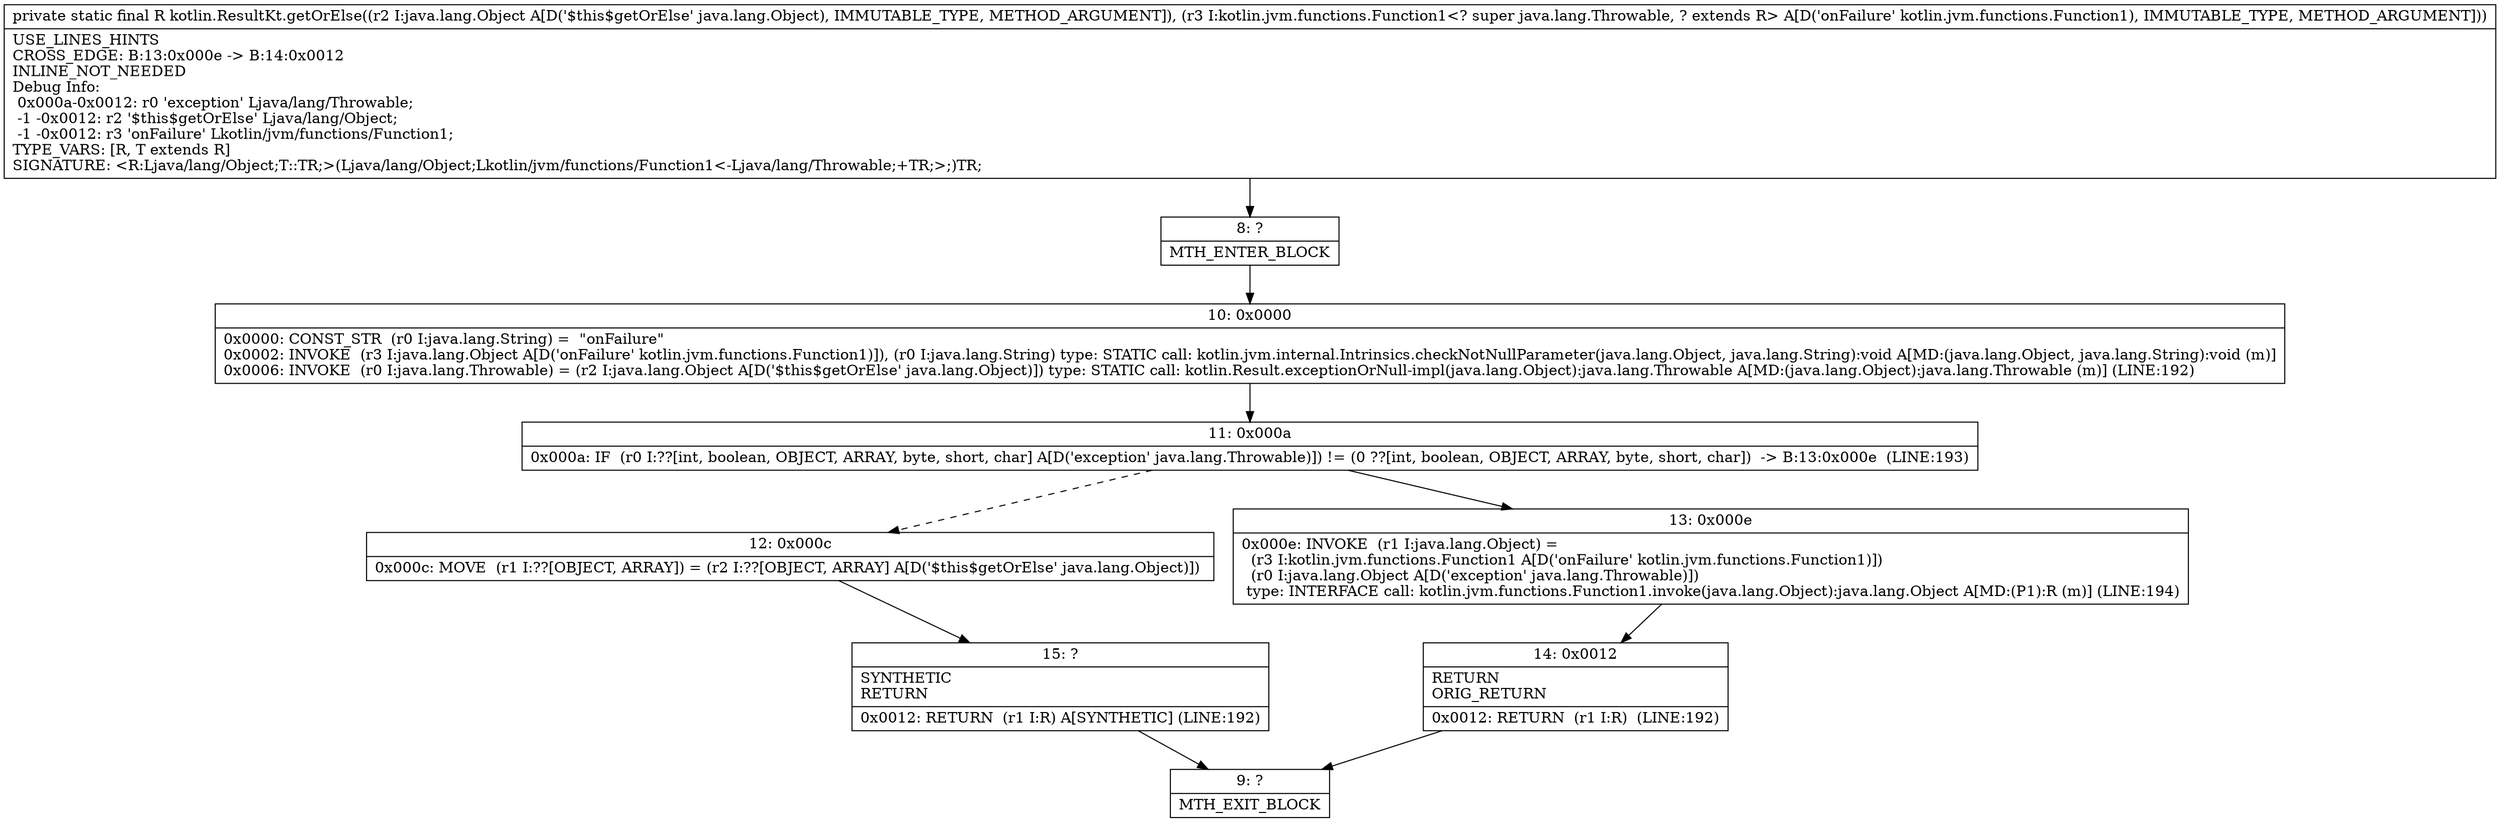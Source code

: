 digraph "CFG forkotlin.ResultKt.getOrElse(Ljava\/lang\/Object;Lkotlin\/jvm\/functions\/Function1;)Ljava\/lang\/Object;" {
Node_8 [shape=record,label="{8\:\ ?|MTH_ENTER_BLOCK\l}"];
Node_10 [shape=record,label="{10\:\ 0x0000|0x0000: CONST_STR  (r0 I:java.lang.String) =  \"onFailure\" \l0x0002: INVOKE  (r3 I:java.lang.Object A[D('onFailure' kotlin.jvm.functions.Function1)]), (r0 I:java.lang.String) type: STATIC call: kotlin.jvm.internal.Intrinsics.checkNotNullParameter(java.lang.Object, java.lang.String):void A[MD:(java.lang.Object, java.lang.String):void (m)]\l0x0006: INVOKE  (r0 I:java.lang.Throwable) = (r2 I:java.lang.Object A[D('$this$getOrElse' java.lang.Object)]) type: STATIC call: kotlin.Result.exceptionOrNull\-impl(java.lang.Object):java.lang.Throwable A[MD:(java.lang.Object):java.lang.Throwable (m)] (LINE:192)\l}"];
Node_11 [shape=record,label="{11\:\ 0x000a|0x000a: IF  (r0 I:??[int, boolean, OBJECT, ARRAY, byte, short, char] A[D('exception' java.lang.Throwable)]) != (0 ??[int, boolean, OBJECT, ARRAY, byte, short, char])  \-\> B:13:0x000e  (LINE:193)\l}"];
Node_12 [shape=record,label="{12\:\ 0x000c|0x000c: MOVE  (r1 I:??[OBJECT, ARRAY]) = (r2 I:??[OBJECT, ARRAY] A[D('$this$getOrElse' java.lang.Object)]) \l}"];
Node_15 [shape=record,label="{15\:\ ?|SYNTHETIC\lRETURN\l|0x0012: RETURN  (r1 I:R) A[SYNTHETIC] (LINE:192)\l}"];
Node_9 [shape=record,label="{9\:\ ?|MTH_EXIT_BLOCK\l}"];
Node_13 [shape=record,label="{13\:\ 0x000e|0x000e: INVOKE  (r1 I:java.lang.Object) = \l  (r3 I:kotlin.jvm.functions.Function1 A[D('onFailure' kotlin.jvm.functions.Function1)])\l  (r0 I:java.lang.Object A[D('exception' java.lang.Throwable)])\l type: INTERFACE call: kotlin.jvm.functions.Function1.invoke(java.lang.Object):java.lang.Object A[MD:(P1):R (m)] (LINE:194)\l}"];
Node_14 [shape=record,label="{14\:\ 0x0012|RETURN\lORIG_RETURN\l|0x0012: RETURN  (r1 I:R)  (LINE:192)\l}"];
MethodNode[shape=record,label="{private static final R kotlin.ResultKt.getOrElse((r2 I:java.lang.Object A[D('$this$getOrElse' java.lang.Object), IMMUTABLE_TYPE, METHOD_ARGUMENT]), (r3 I:kotlin.jvm.functions.Function1\<? super java.lang.Throwable, ? extends R\> A[D('onFailure' kotlin.jvm.functions.Function1), IMMUTABLE_TYPE, METHOD_ARGUMENT]))  | USE_LINES_HINTS\lCROSS_EDGE: B:13:0x000e \-\> B:14:0x0012\lINLINE_NOT_NEEDED\lDebug Info:\l  0x000a\-0x0012: r0 'exception' Ljava\/lang\/Throwable;\l  \-1 \-0x0012: r2 '$this$getOrElse' Ljava\/lang\/Object;\l  \-1 \-0x0012: r3 'onFailure' Lkotlin\/jvm\/functions\/Function1;\lTYPE_VARS: [R, T extends R]\lSIGNATURE: \<R:Ljava\/lang\/Object;T::TR;\>(Ljava\/lang\/Object;Lkotlin\/jvm\/functions\/Function1\<\-Ljava\/lang\/Throwable;+TR;\>;)TR;\l}"];
MethodNode -> Node_8;Node_8 -> Node_10;
Node_10 -> Node_11;
Node_11 -> Node_12[style=dashed];
Node_11 -> Node_13;
Node_12 -> Node_15;
Node_15 -> Node_9;
Node_13 -> Node_14;
Node_14 -> Node_9;
}

